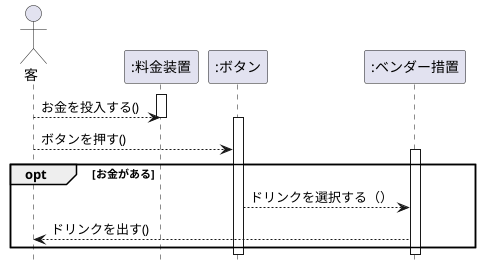 @startuml 演習６－４
hide footbox
actor 客 as a
participant ":料金装置" as b
participant ":ボタン" as c
participant ":ベンダー措置" as d
activate b
a --> b :お金を投入する()
deactivate b
activate c
a --> c :ボタンを押す()
opt お金がある
activate d
c --> d :ドリンクを選択する（）
d --> a :ドリンクを出す()
end alt
deactivate d
deactivate c
@enduml
